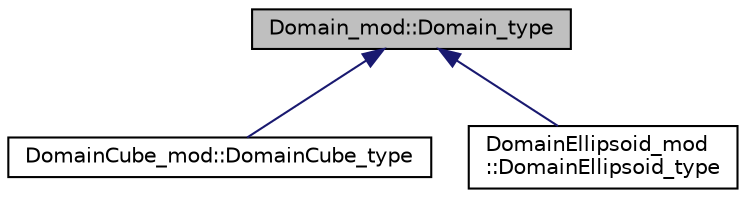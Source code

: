 digraph "Domain_mod::Domain_type"
{
 // LATEX_PDF_SIZE
  edge [fontname="Helvetica",fontsize="10",labelfontname="Helvetica",labelfontsize="10"];
  node [fontname="Helvetica",fontsize="10",shape=record];
  Node1 [label="Domain_mod::Domain_type",height=0.2,width=0.4,color="black", fillcolor="grey75", style="filled", fontcolor="black",tooltip="The base class for ParaMonte LogFunc domains."];
  Node1 -> Node2 [dir="back",color="midnightblue",fontsize="10",style="solid",fontname="Helvetica"];
  Node2 [label="DomainCube_mod::DomainCube_type",height=0.2,width=0.4,color="black", fillcolor="white", style="filled",URL="$structDomainCube__mod_1_1DomainCube__type.html",tooltip="The class for Hyper-cubical domain."];
  Node1 -> Node3 [dir="back",color="midnightblue",fontsize="10",style="solid",fontname="Helvetica"];
  Node3 [label="DomainEllipsoid_mod\l::DomainEllipsoid_type",height=0.2,width=0.4,color="black", fillcolor="white", style="filled",URL="$structDomainEllipsoid__mod_1_1DomainEllipsoid__type.html",tooltip="The class for Hyper-ellipsoidal domain."];
}
